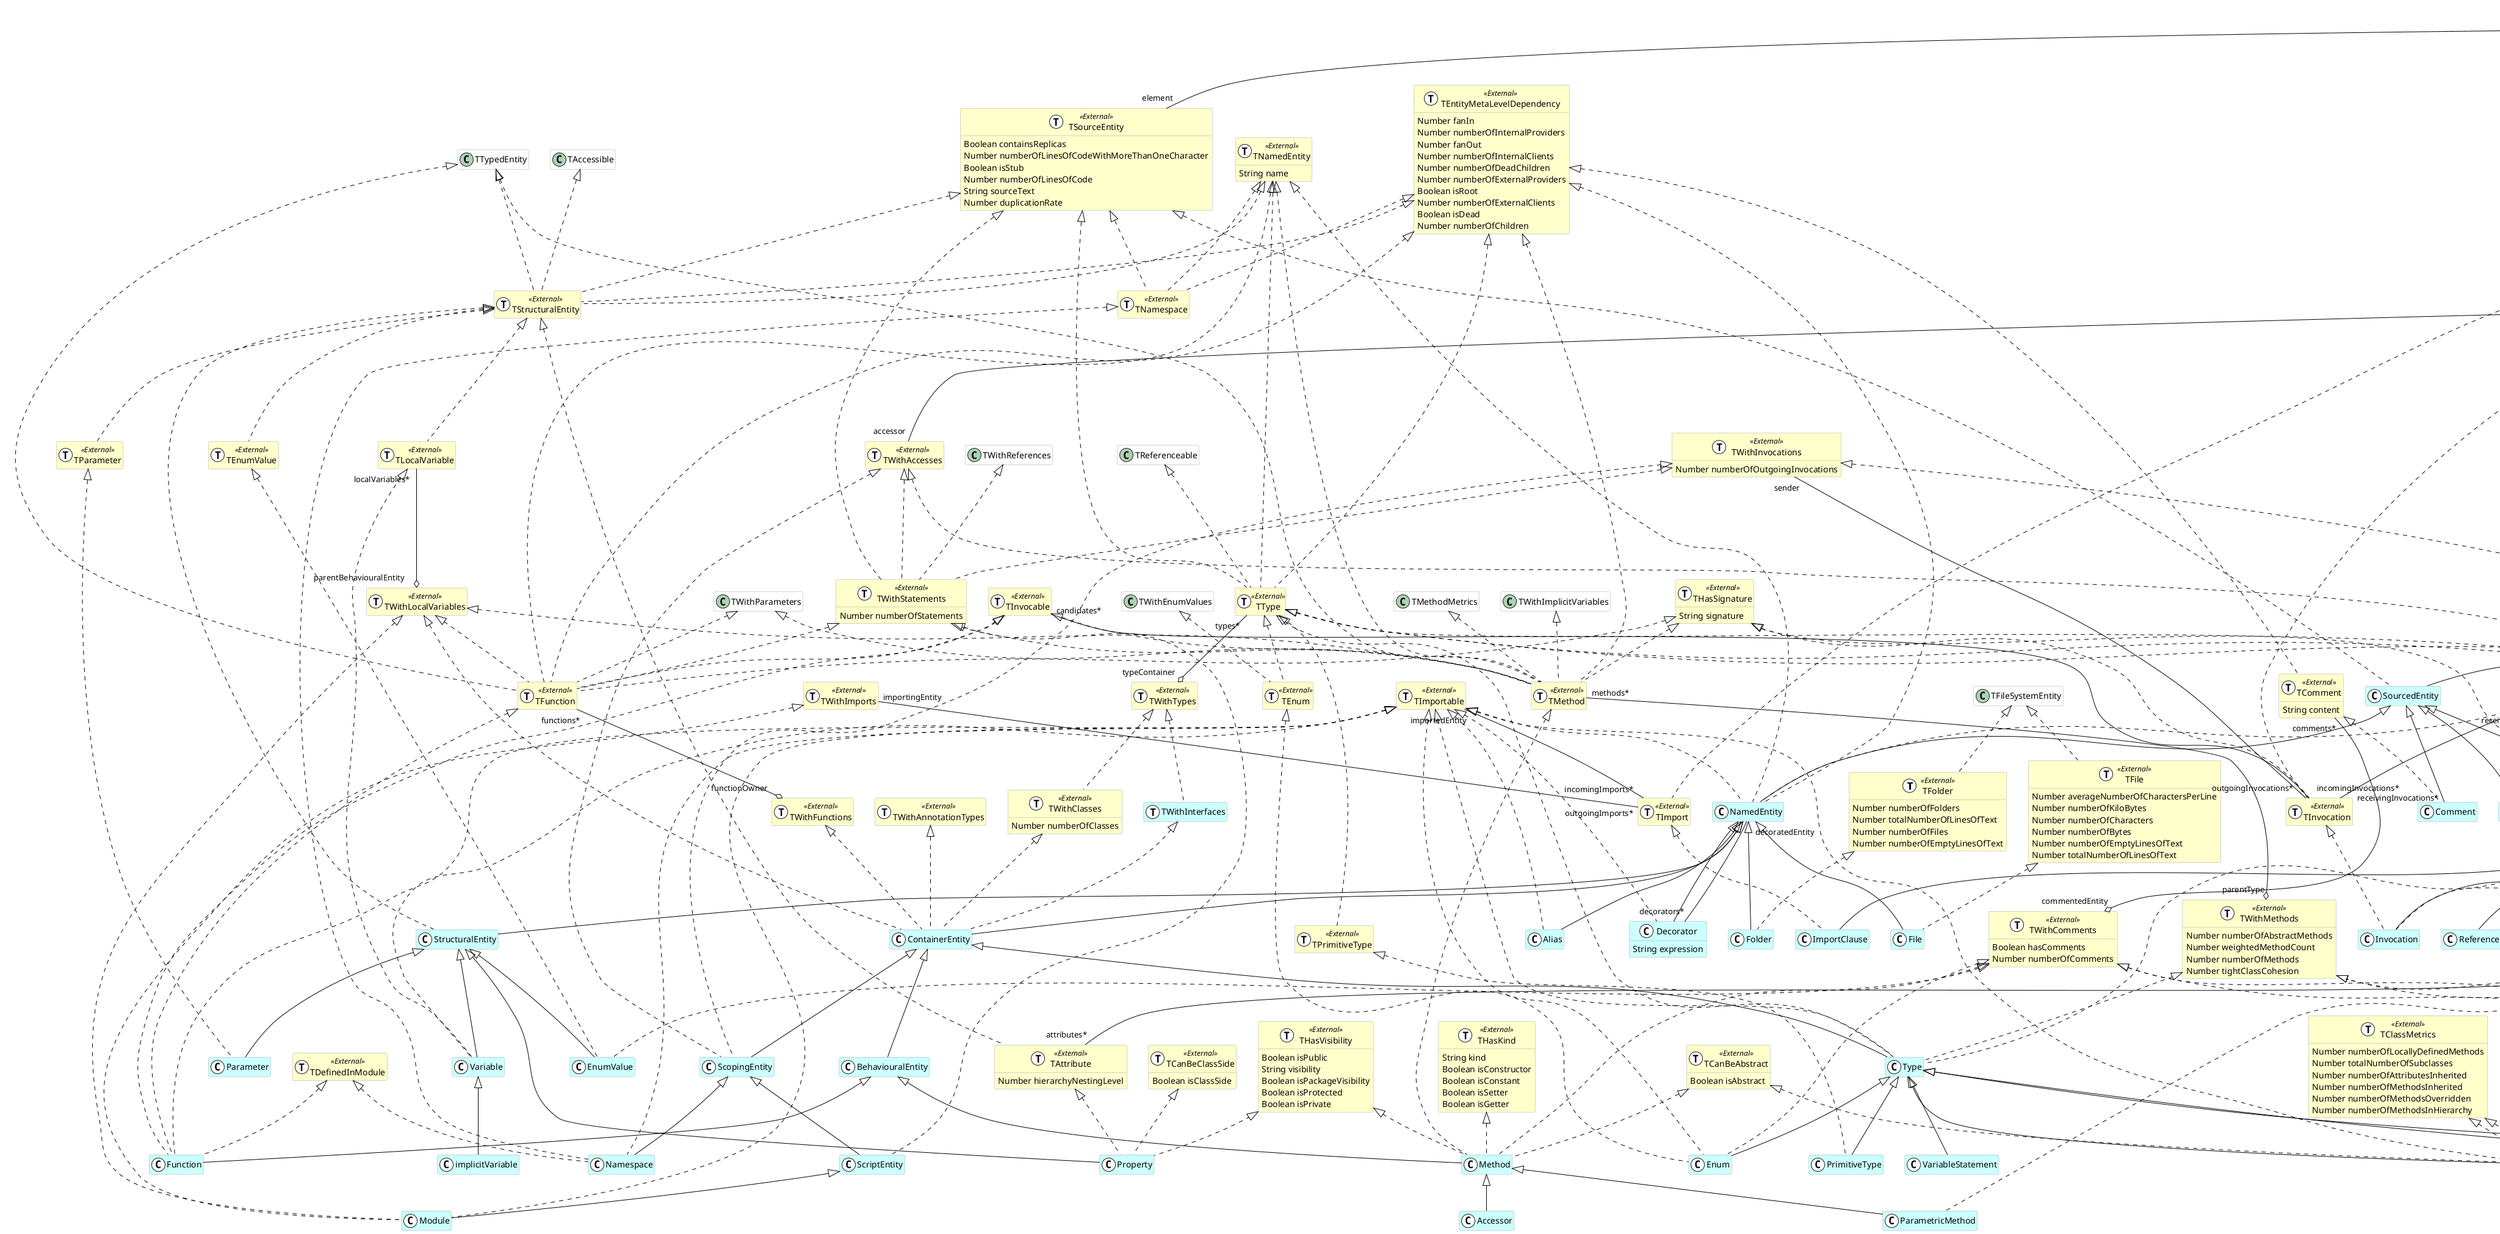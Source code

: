 @startumlhide empty membersskinparam class {  BackgroundColor white  ArrowColor black  BorderColor darkGray}class TFolder <<(T,white)External>> #FFFFCC {  Number numberOfFolders  Number totalNumberOfLinesOfText  Number numberOfFiles  Number numberOfEmptyLinesOfText}class ParameterConcretization <<(C,white)>> #CCFFFF {}class TMethod <<(T,white)External>> #FFFFCC {}class Reference <<(C,white)>> #CCFFFF {}class Method <<(C,white)>> #CCFFFF {}class ParametricClass <<(C,white)>> #CCFFFF {}class NamedEntity <<(C,white)>> #CCFFFF {}class Implementation <<(C,white)>> #CCFFFF {}class Type <<(C,white)>> #CCFFFF {}class TCanBeClassSide <<(T,white)External>> #FFFFCC {  Boolean isClassSide}class TEnum <<(T,white)External>> #FFFFCC {}class TWithAttributes <<(T,white)External>> #FFFFCC {  Number numberOfAttributes}class SourcedEntity <<(C,white)>> #CCFFFF {}class TWithClasses <<(T,white)External>> #FFFFCC {  Number numberOfClasses}class Concretization <<(C,white)>> #CCFFFF {}class TInheritance <<(T,white)External>> #FFFFCC {}class Comment <<(C,white)>> #CCFFFF {}class EnumValue <<(C,white)>> #CCFFFF {}class Access <<(C,white)>> #CCFFFF {}class TNamedEntity <<(T,white)External>> #FFFFCC {  String name}class TFile <<(T,white)External>> #FFFFCC {  Number averageNumberOfCharactersPerLine  Number numberOfKiloBytes  Number numberOfCharacters  Number numberOfBytes  Number numberOfEmptyLinesOfText  Number totalNumberOfLinesOfText}class Variable <<(C,white)>> #CCFFFF {}class TSourceAnchor <<(T,white)External>> #FFFFCC {  Number lineCount}class TEnumValue <<(T,white)External>> #FFFFCC {}class TType <<(T,white)External>> #FFFFCC {}class FamixTypeScriptModel <<(C,white)>> #CCFFFF {}class PrimitiveType <<(C,white)>> #CCFFFF {}class TAccess <<(T,white)External>> #FFFFCC {  Boolean isWrite  Boolean isReadWriteUnknown  Boolean isRead}class Alias <<(C,white)>> #CCFFFF {}class TLocalVariable <<(T,white)External>> #FFFFCC {}class TWithTypes <<(T,white)External>> #FFFFCC {}class Decorator <<(C,white)>> #CCFFFF {  String expression}class JSDoc <<(C,white)>> #CCFFFF {}class TImportable <<(T,white)External>> #FFFFCC {}class TWithAccesses <<(T,white)External>> #FFFFCC {}class Namespace <<(C,white)>> #CCFFFF {}class TParameterConcretization <<(T,white)External>> #FFFFCC {}class TConcretization <<(T,white)External>> #FFFFCC {}class TInvocable <<(T,white)External>> #FFFFCC {}class TAttribute <<(T,white)External>> #FFFFCC {  Number hierarchyNestingLevel}class TEntityMetaLevelDependency <<(T,white)External>> #FFFFCC {  Number fanIn  Number numberOfInternalProviders  Number fanOut  Number numberOfInternalClients  Number numberOfDeadChildren  Number numberOfExternalProviders  Boolean isRoot  Number numberOfExternalClients  Boolean isDead  Number numberOfChildren}class Inheritance <<(C,white)>> #CCFFFF {}class Interface <<(C,white)>> #CCFFFF {}class TEntityCreator <<(T,white)>> #CCFFFF {}class ContainerEntity <<(C,white)>> #CCFFFF {}class Invocation <<(C,white)>> #CCFFFF {}class TImplementable <<(T,white)External>> #FFFFCC {}class File <<(C,white)>> #CCFFFF {}class SourceLanguage <<(C,white)>> #CCFFFF {}class BehaviouralEntity <<(C,white)>> #CCFFFF {}class Entity <<(C,white)External>> #FFFFCC {  Boolean isDead  Boolean isTagged  Number numberOfTags}class TWithImports <<(T,white)External>> #FFFFCC {}class TGenericParameterType <<(T,white)External>> #FFFFCC {}class TCanBeAbstract <<(T,white)External>> #FFFFCC {  Boolean isAbstract}class ParameterType <<(C,white)>> #CCFFFF {}class TPrimitiveType <<(T,white)External>> #FFFFCC {}class Property <<(C,white)>> #CCFFFF {}class Entity <<(C,white)>> #CCFFFF {}class TWithInheritances <<(T,white)External>> #FFFFCC {  Number numberOfSubclasses  Number hierarchyNestingLevel  Number subclassHierarchyDepth  Number numberOfDirectSubclasses}class Enum <<(C,white)>> #CCFFFF {}class Class <<(C,white)>> #CCFFFF {}class TFunction <<(T,white)External>> #FFFFCC {}class TClassMetrics <<(T,white)>> #CCFFFF {}class TImplementation <<(T,white)External>> #FFFFCC {}class THasImmediateSource <<(T,white)External>> #FFFFCC {  String source}class Folder <<(C,white)>> #CCFFFF {}class TImport <<(T,white)External>> #FFFFCC {}class TComment <<(T,white)External>> #FFFFCC {  String content}class TWithLocalVariables <<(T,white)External>> #FFFFCC {}class IndexedFileAnchor <<(C,white)>> #CCFFFF {}class ParametricMethod <<(C,white)>> #CCFFFF {}class TWithInvocations <<(T,white)External>> #FFFFCC {  Number numberOfOutgoingInvocations}class TWithComments <<(T,white)External>> #FFFFCC {  Boolean hasComments  Number numberOfComments}class Association <<(C,white)>> #CCFFFF {}class TClassMetrics <<(T,white)External>> #FFFFCC {  Number numberOfLocallyDefinedMethods  Number totalNumberOfSubclasses  Number numberOfAttributesInherited  Number numberOfMethodsInherited  Number numberOfMethodsOverridden  Number numberOfMethodsInHierarchy}class TConcreteParameterType <<(T,white)External>> #FFFFCC {}class StructuralEntity <<(C,white)>> #CCFFFF {}class VariableStatement <<(C,white)>> #CCFFFF {}class SourceTextAnchor <<(C,white)>> #CCFFFF {}class Function <<(C,white)>> #CCFFFF {}class TParametricEntity <<(T,white)External>> #FFFFCC {}class Model <<(C,white)External>> #FFFFCC {  Number averageCyclomaticComplexity  Number numberOfMethods  Number numberOfLinesOfCodePerPackage  Number numberOfModelClasses  Number numberOfClassesPerPackage  Number numberOfModelMethods  Number numberOfLinesOfCodePerMethod  Number numberOfClasses  Number numberOfLinesOfCode  Number numberOfClassesPerPackage  Number numberOfLinesOfCodePerClass}class TNamespace <<(T,white)External>> #FFFFCC {}class TSourceLanguage <<(T,white)External>> #FFFFCC {}class TWithInterfaces <<(T,white)>> #CCFFFF {}class ImportClause <<(C,white)>> #CCFFFF {}class TWithFunctions <<(T,white)External>> #FFFFCC {}class TLCOMMetrics <<(T,white)External>> #FFFFCC {  Number lcom2  Number lcom3}class TWithStatements <<(T,white)External>> #FFFFCC {  Number numberOfStatements}class TWithAnnotationTypes <<(T,white)External>> #FFFFCC {}class THasSignature <<(T,white)External>> #FFFFCC {  String signature}class TSourceEntity <<(T,white)External>> #FFFFCC {  Boolean containsReplicas  Number numberOfLinesOfCodeWithMoreThanOneCharacter  Boolean isStub  Number numberOfLinesOfCode  String sourceText  Number duplicationRate}class SourceAnchor <<(C,white)>> #CCFFFF {}class TInvocationsReceiver <<(T,white)External>> #FFFFCC {}class Accessor <<(C,white)>> #CCFFFF {}class TClass <<(T,white)External>> #FFFFCC {  Boolean isTestCase  Number weightOfAClass}class Module <<(C,white)>> #CCFFFF {}class TInvocation <<(T,white)External>> #FFFFCC {}class TParameter <<(T,white)External>> #FFFFCC {}class TWithMethods <<(T,white)External>> #FFFFCC {  Number numberOfAbstractMethods  Number weightedMethodCount  Number numberOfMethods  Number tightClassCohesion}class TCanImplement <<(T,white)External>> #FFFFCC {}class implicitVariable <<(C,white)>> #CCFFFF {}class Parameter <<(C,white)>> #CCFFFF {}class TIndexedFileNavigation <<(T,white)External>> #FFFFCC {  Number endPos  Number startPos}class THasKind <<(T,white)External>> #FFFFCC {  String kind  Boolean isConstructor  Boolean isConstant  Boolean isSetter  Boolean isGetter}class TDefinedInModule <<(T,white)External>> #FFFFCC {}class ScriptEntity <<(C,white)>> #CCFFFF {}class TStructuralEntity <<(T,white)External>> #FFFFCC {}class ScopingEntity <<(C,white)>> #CCFFFF {}class THasVisibility <<(T,white)External>> #FFFFCC {  Boolean isPublic  String visibility  Boolean isPackageVisibility  Boolean isProtected  Boolean isPrivate}class ParametricInterface <<(C,white)>> #CCFFFF {}Entity <|-- ParameterConcretizationBehaviouralEntity <|-- MethodClass <|-- ParametricClassSourcedEntity <|-- NamedEntityContainerEntity <|-- TypeAssociation <|-- AccessStructuralEntity <|-- VariableModel <|-- FamixTypeScriptModelAssociation <|-- ReferenceEntity <|-- SourcedEntityType <|-- PrimitiveTypeNamedEntity <|-- AliasSourcedEntity <|-- CommentEntity <|-- ConcretizationEntity <|-- ImplementationStructuralEntity <|-- EnumValueNamedEntity <|-- DecoratorSourcedEntity <|-- JSDocScopingEntity <|-- NamespaceAssociation <|-- InheritanceType <|-- InterfaceNamedEntity <|-- ContainerEntityAssociation <|-- InvocationNamedEntity <|-- FileEntity <|-- SourceLanguageContainerEntity <|-- BehaviouralEntityObject <|-- EntityStructuralEntity <|-- PropertyType <|-- ParameterTypeEntity <|-- EntityType <|-- ClassType <|-- EnumNamedEntity <|-- FolderSourceAnchor <|-- IndexedFileAnchorMethod <|-- ParametricMethodSourcedEntity <|-- AssociationNamedEntity <|-- StructuralEntityType <|-- VariableStatementSourceAnchor <|-- SourceTextAnchorBehaviouralEntity <|-- FunctionAbstractGroup <|-- ModelAssociation <|-- ImportClauseEntity <|-- SourceAnchorMethod <|-- AccessorScriptEntity <|-- ModuleVariable <|-- implicitVariableStructuralEntity <|-- ParameterScopingEntity <|-- ScriptEntityContainerEntity <|-- ScopingEntityInterface <|-- ParametricInterfaceTFileSystemEntity <|.. TFolderTParameterConcretization <|.. ParameterConcretizationTHasSignature <|.. TMethodTInvocable <|.. TMethodTMethodMetrics <|.. TMethodTNamedEntity <|.. TMethodTCanBeAbstract <|.. MethodTParametricEntity <|.. ParametricClassTImportable <|.. NamedEntityTInvocationsReceiver <|.. NamedEntityTNamedEntity <|.. NamedEntityTEntityMetaLevelDependency <|.. NamedEntityTHasKind <|.. MethodTHasVisibility <|.. MethodTWithTypes <|.. TWithClassesTMethod <|.. MethodTAssociation <|.. TInheritanceTWithComments <|.. MethodTConcreteParameterType <|.. TypeTImportable <|.. TypeTType <|.. TypeTWithMethods <|.. TypeTImportable <|.. VariableTLocalVariable <|.. VariableTAccess <|.. AccessTTypedEntity <|.. TMethodTWithImplicitVariables <|.. TMethodTWithLocalVariables <|.. TMethodTWithParameters <|.. TMethodTWithStatements <|.. TMethodTEntityCreator <|.. FamixTypeScriptModelTEntityMetaLevelDependency <|.. TMethodTSourceEntity <|.. SourcedEntityTNamedEntity <|.. TTypeTReferenceable <|.. TTypeTSourceEntity <|.. TTypeTEntityMetaLevelDependency <|.. TTypeTAssociation <|.. TAccessTPrimitiveType <|.. PrimitiveTypeTImportable <|.. AliasTStructuralEntity <|.. TLocalVariableTStructuralEntity <|.. TEnumValueTComment <|.. CommentTConcretization <|.. ConcretizationTImplementation <|.. ImplementationTImportable <|.. DecoratorTEnumValue <|.. EnumValueTWithComments <|.. EnumValueTFileSystemEntity <|.. TFileTType <|.. TEnumTWithEnumValues <|.. TEnumTDefinedInModule <|.. NamespaceTImportable <|.. NamespaceTNamespace <|.. NamespaceTAssociation <|.. TParameterConcretizationTAssociation <|.. TConcretizationTStructuralEntity <|.. TAttributeTInheritance <|.. InheritanceTWithAnnotationTypes <|.. ContainerEntityTWithClasses <|.. ContainerEntityTWithFunctions <|.. ContainerEntityTWithLocalVariables <|.. ContainerEntityTWithInterfaces <|.. ContainerEntityTHasSignature <|.. InvocationTFile <|.. FileTInvocation <|.. InvocationTSourceLanguage <|.. SourceLanguageTImplementable <|.. InterfaceTInvocationsReceiver <|.. InterfaceTWithAttributes <|.. InterfaceTWithComments <|.. InterfaceTWithInheritances <|.. InterfaceTWithMethods <|.. InterfaceTType <|.. TGenericParameterTypeTType <|.. TPrimitiveTypeTAttribute <|.. PropertyTCanBeClassSide <|.. PropertyTHasVisibility <|.. PropertyTGenericParameterType <|.. ParameterTypeTWithInheritances <|.. ParameterTypeTCanBeAbstract <|.. ClassTHasSignature <|.. TFunctionTInvocable <|.. TFunctionTNamedEntity <|.. TFunctionTTypedEntity <|.. TFunctionTWithLocalVariables <|.. TFunctionTWithParameters <|.. TFunctionTWithStatements <|.. TFunctionTEntityMetaLevelDependency <|.. TFunctionTCanImplement <|.. ClassTClass <|.. ClassTClassMetrics <|.. ClassTImportable <|.. ClassTLCOMMetrics <|.. ClassTWithAccesses <|.. ClassTWithInvocations <|.. ClassTClassMetrics <|.. ClassTAssociation <|.. TImplementationTEnum <|.. EnumTImportable <|.. EnumTWithComments <|.. EnumTSourceAnchor <|.. THasImmediateSourceTFolder <|.. FolderTAssociation <|.. TImportTEntityMetaLevelDependency <|.. TCommentTIndexedFileNavigation <|.. IndexedFileAnchorTParametricEntity <|.. ParametricMethodTType <|.. TConcreteParameterTypeTStructuralEntity <|.. StructuralEntityTDefinedInModule <|.. FunctionTFunction <|.. FunctionTImportable <|.. FunctionTInvocable <|.. FunctionTHasImmediateSource <|.. SourceTextAnchorTNamedEntity <|.. TNamespaceTSourceEntity <|.. TNamespaceTEntityMetaLevelDependency <|.. TNamespaceTImport <|.. ImportClauseTWithTypes <|.. TWithInterfacesTSourceEntity <|.. TWithStatementsTWithAccesses <|.. TWithStatementsTWithInvocations <|.. TWithStatementsTWithReferences <|.. TWithStatementsTSourceAnchor <|.. SourceAnchorTInvocationsReceiver <|.. TClassTStructuralEntity <|.. TParameterTImportable <|.. ModuleTWithImports <|.. ModuleTWithLocalVariables <|.. ModuleTType <|.. TClassTWithAttributes <|.. TClassTWithComments <|.. TClassTWithInheritances <|.. TClassTWithMethods <|.. TClassTAssociation <|.. TInvocationTHasSignature <|.. TInvocationTParameter <|.. ParameterTFileAnchor <|.. TIndexedFileNavigationTWithStatements <|.. ScriptEntityTAccessible <|.. TStructuralEntityTNamedEntity <|.. TStructuralEntityTSourceEntity <|.. TStructuralEntityTTypedEntity <|.. TStructuralEntityTEntityMetaLevelDependency <|.. TStructuralEntityTWithAccesses <|.. ScopingEntityTWithInvocations <|.. ScopingEntityTParametricEntity <|.. ParametricInterfaceTInheritance "subInheritances*" -- "superclass" TWithInheritancesTConcretization "concretizations*" -- "genericEntity" TParametricEntityTType "types*" --o "typeContainer" TWithTypesTConcretization "genericization" -- "concreteEntity" TParametricEntityTWithImports "importingEntity" -- "outgoingImports*" TImportTGenericParameterType "genericParameters*" -- "genericEntities*" TParametricEntityTFunction "functions*" --o "functionOwner" TWithFunctionsTComment "comments*" --o "commentedEntity" TWithCommentsTImplementable "interface" -- "implementations*" TImplementationTParameterConcretization "parameterConcretizations*" -- "concretizations*" TConcretizationTMethod "methods*" --o "parentType" TWithMethodsNamedEntity "decoratedEntity" -- "decorators*" DecoratorTParameterConcretization "concretizations*" -- "genericParameter" TGenericParameterTypeTInvocationsReceiver "receiver" -- "receivingInvocations*" TInvocationTConcreteParameterType "concreteParameters*" -- "concreteEntities*" TParametricEntityTParameterConcretization "generics*" -- "concreteParameter" TConcreteParameterTypeTInvocable "candidates*" -- "incomingInvocations*" TInvocationTWithInvocations "sender" -- "outgoingInvocations*" TInvocationTWithAttributes "parentType" o-- "attributes*" TAttributeModel -- "sourceLanguage" TSourceLanguageTSourceAnchor "sourceAnchor" -- "element" TSourceEntityTInheritance "superInheritances*" -- "subclass" TWithInheritancesTLocalVariable "localVariables*" --o "parentBehaviouralEntity" TWithLocalVariablesTImportable "importedEntity" -- "incomingImports*" TImportTImplementation "interfaceImplementations*" -- "implementingClass" TCanImplementTAccess "accesses*" -- "accessor" TWithAccesses@enduml